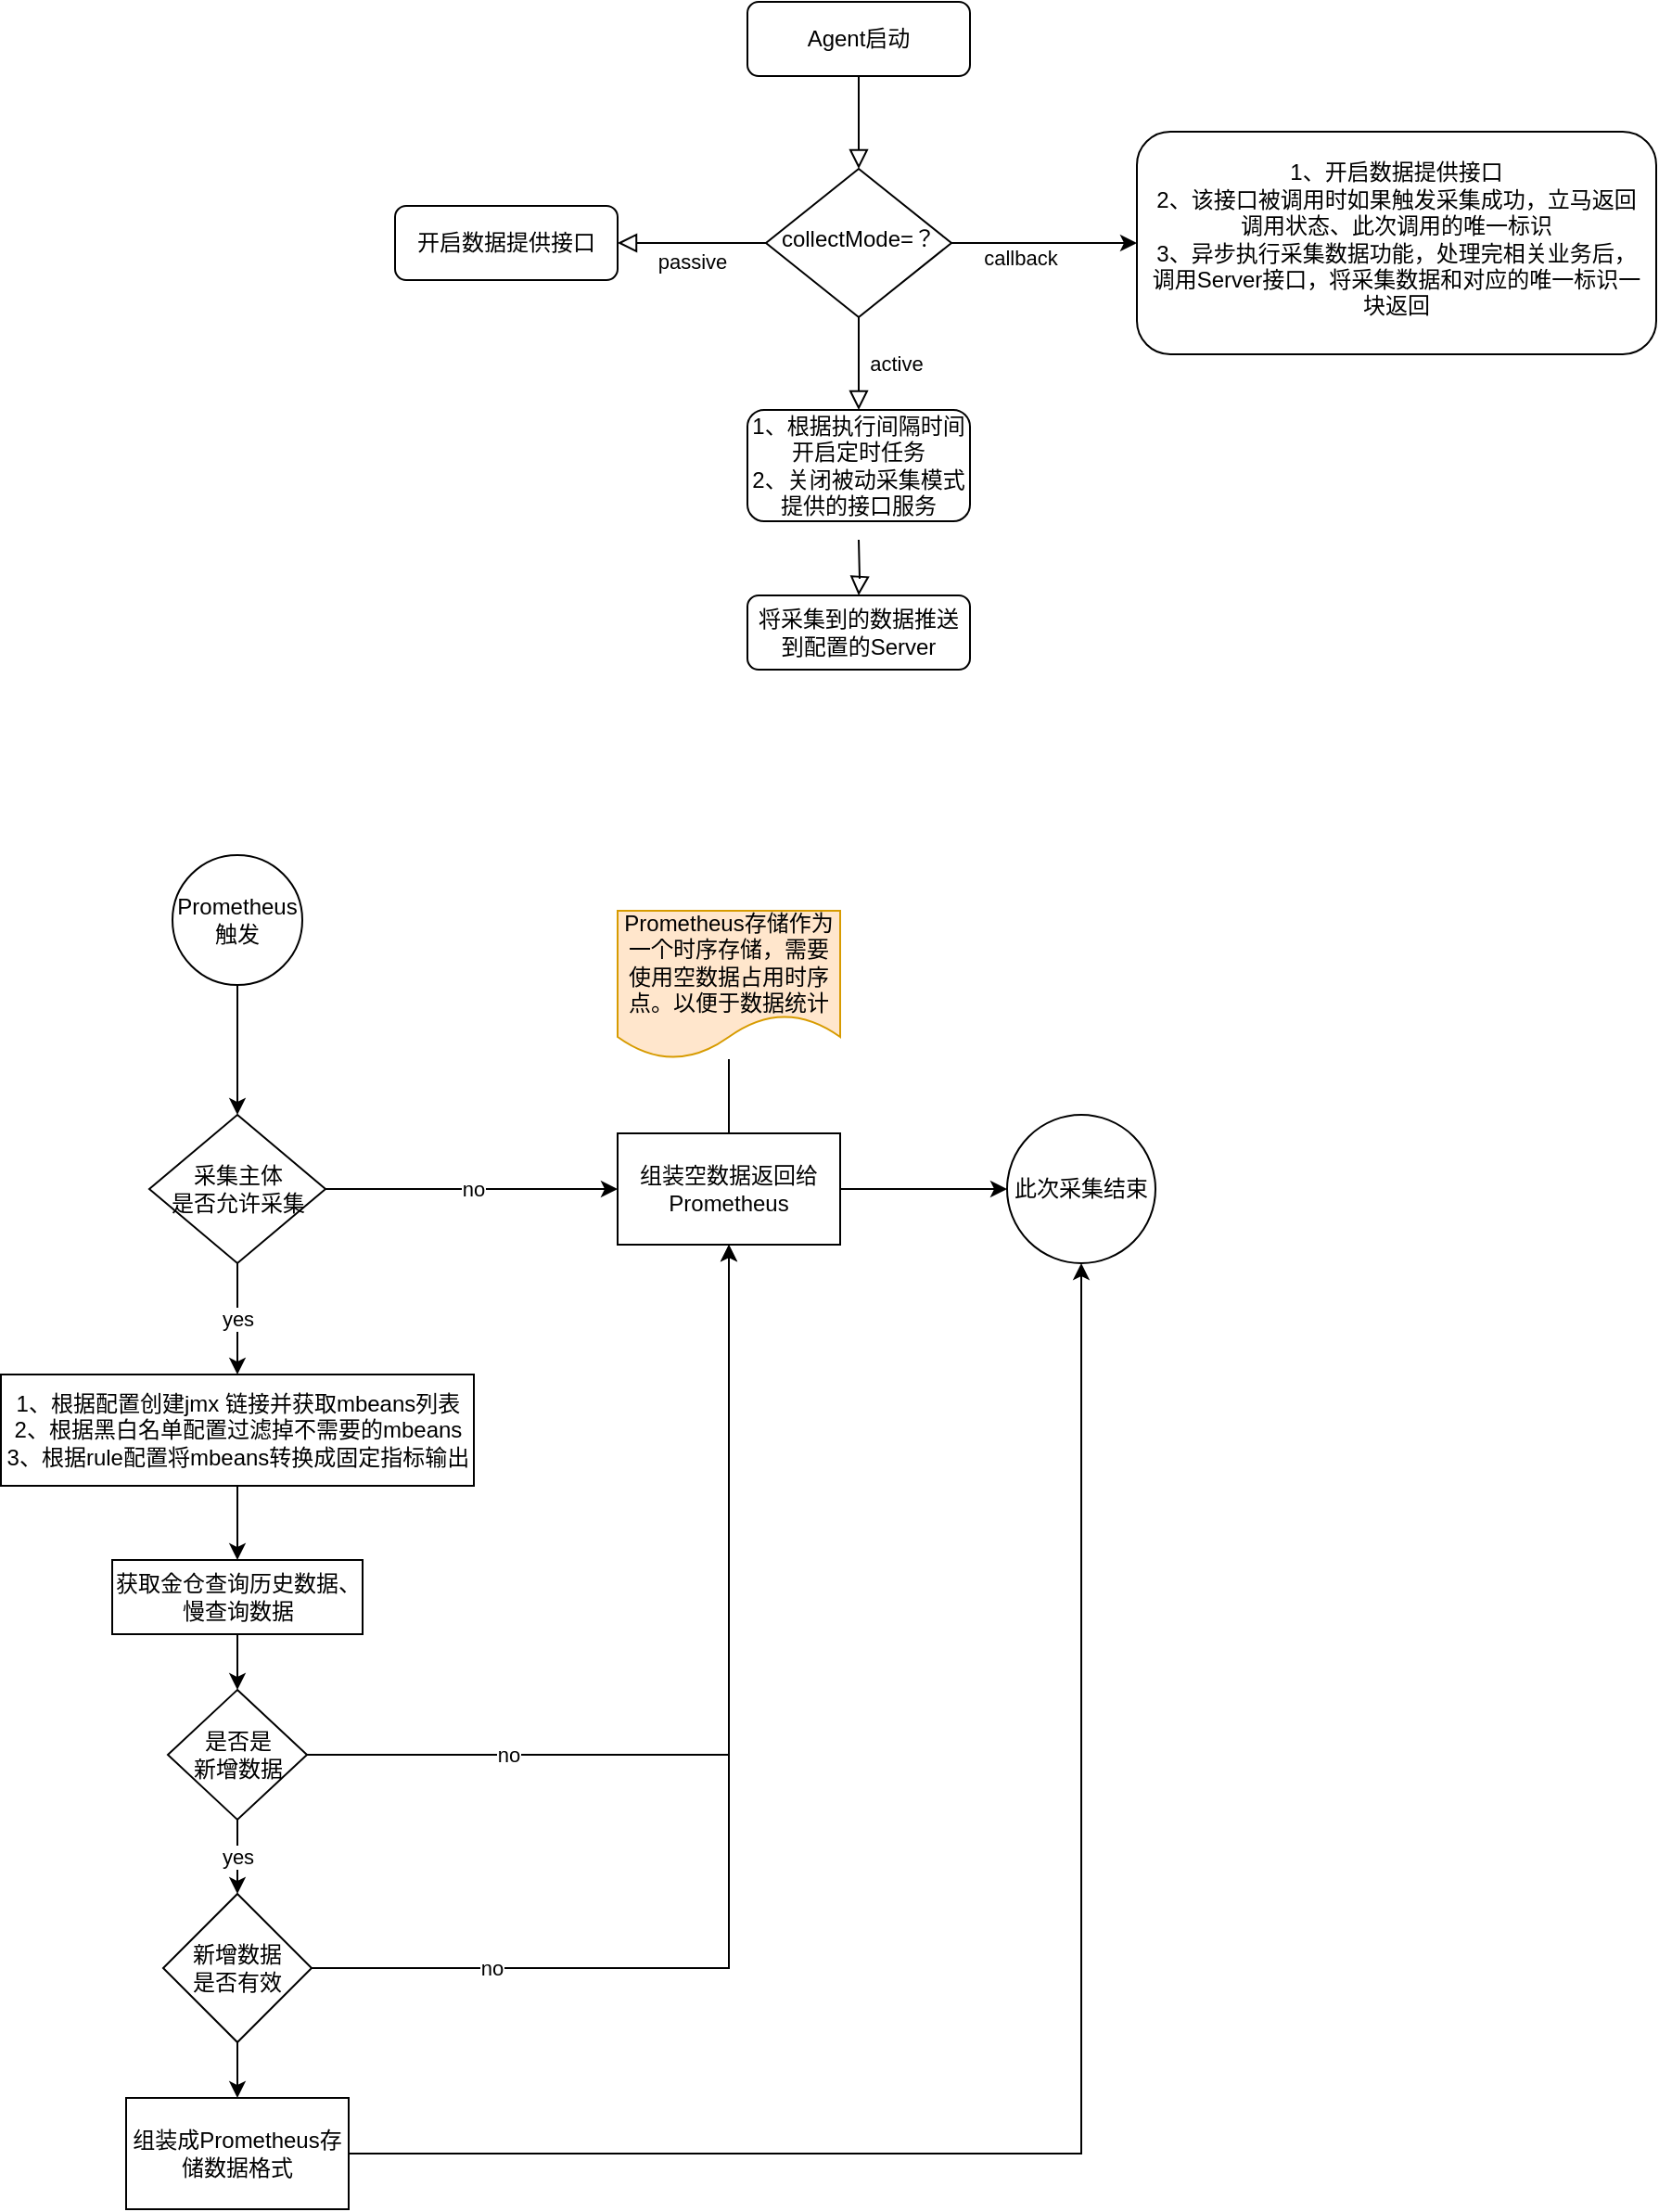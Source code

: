 <mxfile version="22.1.5" type="github">
  <diagram id="C5RBs43oDa-KdzZeNtuy" name="Page-1">
    <mxGraphModel dx="2603" dy="782" grid="1" gridSize="10" guides="1" tooltips="1" connect="1" arrows="1" fold="1" page="1" pageScale="1" pageWidth="1169" pageHeight="1654" math="0" shadow="0">
      <root>
        <mxCell id="WIyWlLk6GJQsqaUBKTNV-0" />
        <mxCell id="WIyWlLk6GJQsqaUBKTNV-1" parent="WIyWlLk6GJQsqaUBKTNV-0" />
        <mxCell id="WIyWlLk6GJQsqaUBKTNV-2" value="" style="rounded=0;html=1;jettySize=auto;orthogonalLoop=1;fontSize=11;endArrow=block;endFill=0;endSize=8;strokeWidth=1;shadow=0;labelBackgroundColor=none;edgeStyle=orthogonalEdgeStyle;" parent="WIyWlLk6GJQsqaUBKTNV-1" source="WIyWlLk6GJQsqaUBKTNV-3" target="WIyWlLk6GJQsqaUBKTNV-6" edge="1">
          <mxGeometry relative="1" as="geometry" />
        </mxCell>
        <mxCell id="WIyWlLk6GJQsqaUBKTNV-3" value="Agent启动&lt;br&gt;" style="rounded=1;whiteSpace=wrap;html=1;fontSize=12;glass=0;strokeWidth=1;shadow=0;" parent="WIyWlLk6GJQsqaUBKTNV-1" vertex="1">
          <mxGeometry x="160" y="80" width="120" height="40" as="geometry" />
        </mxCell>
        <mxCell id="WIyWlLk6GJQsqaUBKTNV-4" value="active" style="rounded=0;html=1;jettySize=auto;orthogonalLoop=1;fontSize=11;endArrow=block;endFill=0;endSize=8;strokeWidth=1;shadow=0;labelBackgroundColor=none;edgeStyle=orthogonalEdgeStyle;" parent="WIyWlLk6GJQsqaUBKTNV-1" source="WIyWlLk6GJQsqaUBKTNV-6" target="Fn6N18bhozyeCv0faZj1-1" edge="1">
          <mxGeometry y="20" relative="1" as="geometry">
            <mxPoint as="offset" />
            <mxPoint x="220" y="290" as="targetPoint" />
          </mxGeometry>
        </mxCell>
        <mxCell id="WIyWlLk6GJQsqaUBKTNV-5" value="passive" style="edgeStyle=orthogonalEdgeStyle;rounded=0;html=1;jettySize=auto;orthogonalLoop=1;fontSize=11;endArrow=block;endFill=0;endSize=8;strokeWidth=1;shadow=0;labelBackgroundColor=none;" parent="WIyWlLk6GJQsqaUBKTNV-1" source="WIyWlLk6GJQsqaUBKTNV-6" target="WIyWlLk6GJQsqaUBKTNV-7" edge="1">
          <mxGeometry y="10" relative="1" as="geometry">
            <mxPoint as="offset" />
          </mxGeometry>
        </mxCell>
        <mxCell id="Fn6N18bhozyeCv0faZj1-13" value="" style="edgeStyle=orthogonalEdgeStyle;rounded=0;orthogonalLoop=1;jettySize=auto;html=1;labelBorderColor=none;" edge="1" parent="WIyWlLk6GJQsqaUBKTNV-1" source="WIyWlLk6GJQsqaUBKTNV-6" target="Fn6N18bhozyeCv0faZj1-12">
          <mxGeometry relative="1" as="geometry" />
        </mxCell>
        <mxCell id="Fn6N18bhozyeCv0faZj1-14" value="Text" style="edgeLabel;html=1;align=center;verticalAlign=middle;resizable=0;points=[];" vertex="1" connectable="0" parent="Fn6N18bhozyeCv0faZj1-13">
          <mxGeometry x="-0.314" relative="1" as="geometry">
            <mxPoint y="10" as="offset" />
          </mxGeometry>
        </mxCell>
        <mxCell id="Fn6N18bhozyeCv0faZj1-15" value="callback" style="edgeLabel;html=1;align=center;verticalAlign=middle;resizable=0;points=[];" vertex="1" connectable="0" parent="Fn6N18bhozyeCv0faZj1-13">
          <mxGeometry x="-0.257" y="-8" relative="1" as="geometry">
            <mxPoint as="offset" />
          </mxGeometry>
        </mxCell>
        <mxCell id="WIyWlLk6GJQsqaUBKTNV-6" value="collectMode=？" style="rhombus;whiteSpace=wrap;html=1;shadow=0;fontFamily=Helvetica;fontSize=12;align=center;strokeWidth=1;spacing=6;spacingTop=-4;" parent="WIyWlLk6GJQsqaUBKTNV-1" vertex="1">
          <mxGeometry x="170" y="170" width="100" height="80" as="geometry" />
        </mxCell>
        <mxCell id="WIyWlLk6GJQsqaUBKTNV-7" value="开启数据提供接口" style="rounded=1;whiteSpace=wrap;html=1;fontSize=12;glass=0;strokeWidth=1;shadow=0;" parent="WIyWlLk6GJQsqaUBKTNV-1" vertex="1">
          <mxGeometry x="-30" y="190" width="120" height="40" as="geometry" />
        </mxCell>
        <mxCell id="WIyWlLk6GJQsqaUBKTNV-8" value="" style="rounded=0;html=1;jettySize=auto;orthogonalLoop=1;fontSize=11;endArrow=block;endFill=0;endSize=8;strokeWidth=1;shadow=0;labelBackgroundColor=none;edgeStyle=orthogonalEdgeStyle;" parent="WIyWlLk6GJQsqaUBKTNV-1" target="WIyWlLk6GJQsqaUBKTNV-11" edge="1">
          <mxGeometry x="0.322" y="20" relative="1" as="geometry">
            <mxPoint as="offset" />
            <mxPoint x="220" y="370" as="sourcePoint" />
          </mxGeometry>
        </mxCell>
        <mxCell id="WIyWlLk6GJQsqaUBKTNV-11" value="将采集到的数据推送到配置的Server" style="rounded=1;whiteSpace=wrap;html=1;fontSize=12;glass=0;strokeWidth=1;shadow=0;" parent="WIyWlLk6GJQsqaUBKTNV-1" vertex="1">
          <mxGeometry x="160" y="400" width="120" height="40" as="geometry" />
        </mxCell>
        <mxCell id="Fn6N18bhozyeCv0faZj1-1" value="1、根据执行间隔时间开启定时任务&lt;br&gt;2、关闭被动采集模式提供的接口服务" style="rounded=1;whiteSpace=wrap;html=1;" vertex="1" parent="WIyWlLk6GJQsqaUBKTNV-1">
          <mxGeometry x="160" y="300" width="120" height="60" as="geometry" />
        </mxCell>
        <mxCell id="Fn6N18bhozyeCv0faZj1-12" value="1、开启数据提供接口&lt;br&gt;2、该接口被调用时如果触发采集成功，立马返回调用状态、此次调用的唯一标识&lt;br&gt;3、异步执行采集数据功能，处理完相关业务后，调用Server接口，将采集数据和对应的唯一标识一块返回" style="rounded=1;whiteSpace=wrap;html=1;shadow=0;strokeWidth=1;spacing=6;spacingTop=-4;" vertex="1" parent="WIyWlLk6GJQsqaUBKTNV-1">
          <mxGeometry x="370" y="150" width="280" height="120" as="geometry" />
        </mxCell>
        <mxCell id="Fn6N18bhozyeCv0faZj1-24" style="edgeStyle=orthogonalEdgeStyle;rounded=0;orthogonalLoop=1;jettySize=auto;html=1;exitX=0.5;exitY=1;exitDx=0;exitDy=0;" edge="1" parent="WIyWlLk6GJQsqaUBKTNV-1" source="Fn6N18bhozyeCv0faZj1-18" target="Fn6N18bhozyeCv0faZj1-23">
          <mxGeometry relative="1" as="geometry" />
        </mxCell>
        <mxCell id="Fn6N18bhozyeCv0faZj1-18" value="Prometheus&lt;br&gt;触发" style="ellipse;whiteSpace=wrap;html=1;aspect=fixed;" vertex="1" parent="WIyWlLk6GJQsqaUBKTNV-1">
          <mxGeometry x="-150" y="540" width="70" height="70" as="geometry" />
        </mxCell>
        <mxCell id="Fn6N18bhozyeCv0faZj1-26" value="no" style="edgeStyle=orthogonalEdgeStyle;rounded=0;orthogonalLoop=1;jettySize=auto;html=1;" edge="1" parent="WIyWlLk6GJQsqaUBKTNV-1" source="Fn6N18bhozyeCv0faZj1-23" target="Fn6N18bhozyeCv0faZj1-25">
          <mxGeometry relative="1" as="geometry" />
        </mxCell>
        <mxCell id="Fn6N18bhozyeCv0faZj1-44" value="yes" style="edgeStyle=orthogonalEdgeStyle;rounded=0;orthogonalLoop=1;jettySize=auto;html=1;" edge="1" parent="WIyWlLk6GJQsqaUBKTNV-1" source="Fn6N18bhozyeCv0faZj1-23" target="Fn6N18bhozyeCv0faZj1-43">
          <mxGeometry relative="1" as="geometry" />
        </mxCell>
        <mxCell id="Fn6N18bhozyeCv0faZj1-23" value="采集主体&lt;br&gt;是否允许采集" style="rhombus;whiteSpace=wrap;html=1;" vertex="1" parent="WIyWlLk6GJQsqaUBKTNV-1">
          <mxGeometry x="-162.5" y="680" width="95" height="80" as="geometry" />
        </mxCell>
        <mxCell id="Fn6N18bhozyeCv0faZj1-38" style="edgeStyle=orthogonalEdgeStyle;rounded=0;orthogonalLoop=1;jettySize=auto;html=1;endArrow=none;endFill=0;" edge="1" parent="WIyWlLk6GJQsqaUBKTNV-1" source="Fn6N18bhozyeCv0faZj1-25" target="Fn6N18bhozyeCv0faZj1-37">
          <mxGeometry relative="1" as="geometry" />
        </mxCell>
        <mxCell id="Fn6N18bhozyeCv0faZj1-42" value="" style="edgeStyle=orthogonalEdgeStyle;rounded=0;orthogonalLoop=1;jettySize=auto;html=1;" edge="1" parent="WIyWlLk6GJQsqaUBKTNV-1" source="Fn6N18bhozyeCv0faZj1-25" target="Fn6N18bhozyeCv0faZj1-41">
          <mxGeometry relative="1" as="geometry" />
        </mxCell>
        <mxCell id="Fn6N18bhozyeCv0faZj1-25" value="组装空数据返回给Prometheus" style="whiteSpace=wrap;html=1;" vertex="1" parent="WIyWlLk6GJQsqaUBKTNV-1">
          <mxGeometry x="90" y="690" width="120" height="60" as="geometry" />
        </mxCell>
        <mxCell id="Fn6N18bhozyeCv0faZj1-37" value="Prometheus存储作为一个时序存储，需要使用空数据占用时序点。以便于数据统计" style="shape=document;whiteSpace=wrap;html=1;boundedLbl=1;fillColor=#ffe6cc;strokeColor=#d79b00;" vertex="1" parent="WIyWlLk6GJQsqaUBKTNV-1">
          <mxGeometry x="90" y="570" width="120" height="80" as="geometry" />
        </mxCell>
        <mxCell id="Fn6N18bhozyeCv0faZj1-41" value="此次采集结束" style="ellipse;whiteSpace=wrap;html=1;" vertex="1" parent="WIyWlLk6GJQsqaUBKTNV-1">
          <mxGeometry x="300" y="680" width="80" height="80" as="geometry" />
        </mxCell>
        <mxCell id="Fn6N18bhozyeCv0faZj1-46" value="" style="edgeStyle=orthogonalEdgeStyle;rounded=0;orthogonalLoop=1;jettySize=auto;html=1;" edge="1" parent="WIyWlLk6GJQsqaUBKTNV-1" source="Fn6N18bhozyeCv0faZj1-43" target="Fn6N18bhozyeCv0faZj1-45">
          <mxGeometry relative="1" as="geometry" />
        </mxCell>
        <mxCell id="Fn6N18bhozyeCv0faZj1-43" value="1、根据配置创建jmx 链接并获取mbeans列表&lt;br&gt;2、根据黑白名单配置过滤掉不需要的mbeans&lt;br&gt;3、根据rule配置将mbeans转换成固定指标输出" style="whiteSpace=wrap;html=1;" vertex="1" parent="WIyWlLk6GJQsqaUBKTNV-1">
          <mxGeometry x="-242.5" y="820" width="255" height="60" as="geometry" />
        </mxCell>
        <mxCell id="Fn6N18bhozyeCv0faZj1-48" value="" style="edgeStyle=orthogonalEdgeStyle;rounded=0;orthogonalLoop=1;jettySize=auto;html=1;" edge="1" parent="WIyWlLk6GJQsqaUBKTNV-1" source="Fn6N18bhozyeCv0faZj1-45" target="Fn6N18bhozyeCv0faZj1-47">
          <mxGeometry relative="1" as="geometry" />
        </mxCell>
        <mxCell id="Fn6N18bhozyeCv0faZj1-45" value="获取金仓查询历史数据、&lt;br&gt;慢查询数据" style="whiteSpace=wrap;html=1;" vertex="1" parent="WIyWlLk6GJQsqaUBKTNV-1">
          <mxGeometry x="-182.5" y="920" width="135" height="40" as="geometry" />
        </mxCell>
        <mxCell id="Fn6N18bhozyeCv0faZj1-49" value="no" style="edgeStyle=orthogonalEdgeStyle;rounded=0;orthogonalLoop=1;jettySize=auto;html=1;entryX=0.5;entryY=1;entryDx=0;entryDy=0;" edge="1" parent="WIyWlLk6GJQsqaUBKTNV-1" source="Fn6N18bhozyeCv0faZj1-47" target="Fn6N18bhozyeCv0faZj1-25">
          <mxGeometry x="-0.57" relative="1" as="geometry">
            <mxPoint as="offset" />
          </mxGeometry>
        </mxCell>
        <mxCell id="Fn6N18bhozyeCv0faZj1-52" value="yes&lt;br&gt;" style="edgeStyle=orthogonalEdgeStyle;rounded=0;orthogonalLoop=1;jettySize=auto;html=1;" edge="1" parent="WIyWlLk6GJQsqaUBKTNV-1" source="Fn6N18bhozyeCv0faZj1-47" target="Fn6N18bhozyeCv0faZj1-51">
          <mxGeometry relative="1" as="geometry" />
        </mxCell>
        <mxCell id="Fn6N18bhozyeCv0faZj1-47" value="是否是&lt;br&gt;新增数据" style="rhombus;whiteSpace=wrap;html=1;" vertex="1" parent="WIyWlLk6GJQsqaUBKTNV-1">
          <mxGeometry x="-152.5" y="990" width="75" height="70" as="geometry" />
        </mxCell>
        <mxCell id="Fn6N18bhozyeCv0faZj1-53" value="no" style="edgeStyle=orthogonalEdgeStyle;rounded=0;orthogonalLoop=1;jettySize=auto;html=1;" edge="1" parent="WIyWlLk6GJQsqaUBKTNV-1" source="Fn6N18bhozyeCv0faZj1-51" target="Fn6N18bhozyeCv0faZj1-25">
          <mxGeometry x="-0.684" relative="1" as="geometry">
            <mxPoint as="offset" />
          </mxGeometry>
        </mxCell>
        <mxCell id="Fn6N18bhozyeCv0faZj1-56" value="" style="edgeStyle=orthogonalEdgeStyle;rounded=0;orthogonalLoop=1;jettySize=auto;html=1;" edge="1" parent="WIyWlLk6GJQsqaUBKTNV-1" source="Fn6N18bhozyeCv0faZj1-51" target="Fn6N18bhozyeCv0faZj1-55">
          <mxGeometry relative="1" as="geometry" />
        </mxCell>
        <mxCell id="Fn6N18bhozyeCv0faZj1-51" value="新增数据&lt;br&gt;是否有效" style="rhombus;whiteSpace=wrap;html=1;" vertex="1" parent="WIyWlLk6GJQsqaUBKTNV-1">
          <mxGeometry x="-155" y="1100" width="80" height="80" as="geometry" />
        </mxCell>
        <mxCell id="Fn6N18bhozyeCv0faZj1-57" style="edgeStyle=orthogonalEdgeStyle;rounded=0;orthogonalLoop=1;jettySize=auto;html=1;entryX=0.5;entryY=1;entryDx=0;entryDy=0;" edge="1" parent="WIyWlLk6GJQsqaUBKTNV-1" source="Fn6N18bhozyeCv0faZj1-55" target="Fn6N18bhozyeCv0faZj1-41">
          <mxGeometry relative="1" as="geometry" />
        </mxCell>
        <mxCell id="Fn6N18bhozyeCv0faZj1-55" value="组装成Prometheus存储数据格式" style="whiteSpace=wrap;html=1;" vertex="1" parent="WIyWlLk6GJQsqaUBKTNV-1">
          <mxGeometry x="-175" y="1210" width="120" height="60" as="geometry" />
        </mxCell>
      </root>
    </mxGraphModel>
  </diagram>
</mxfile>
